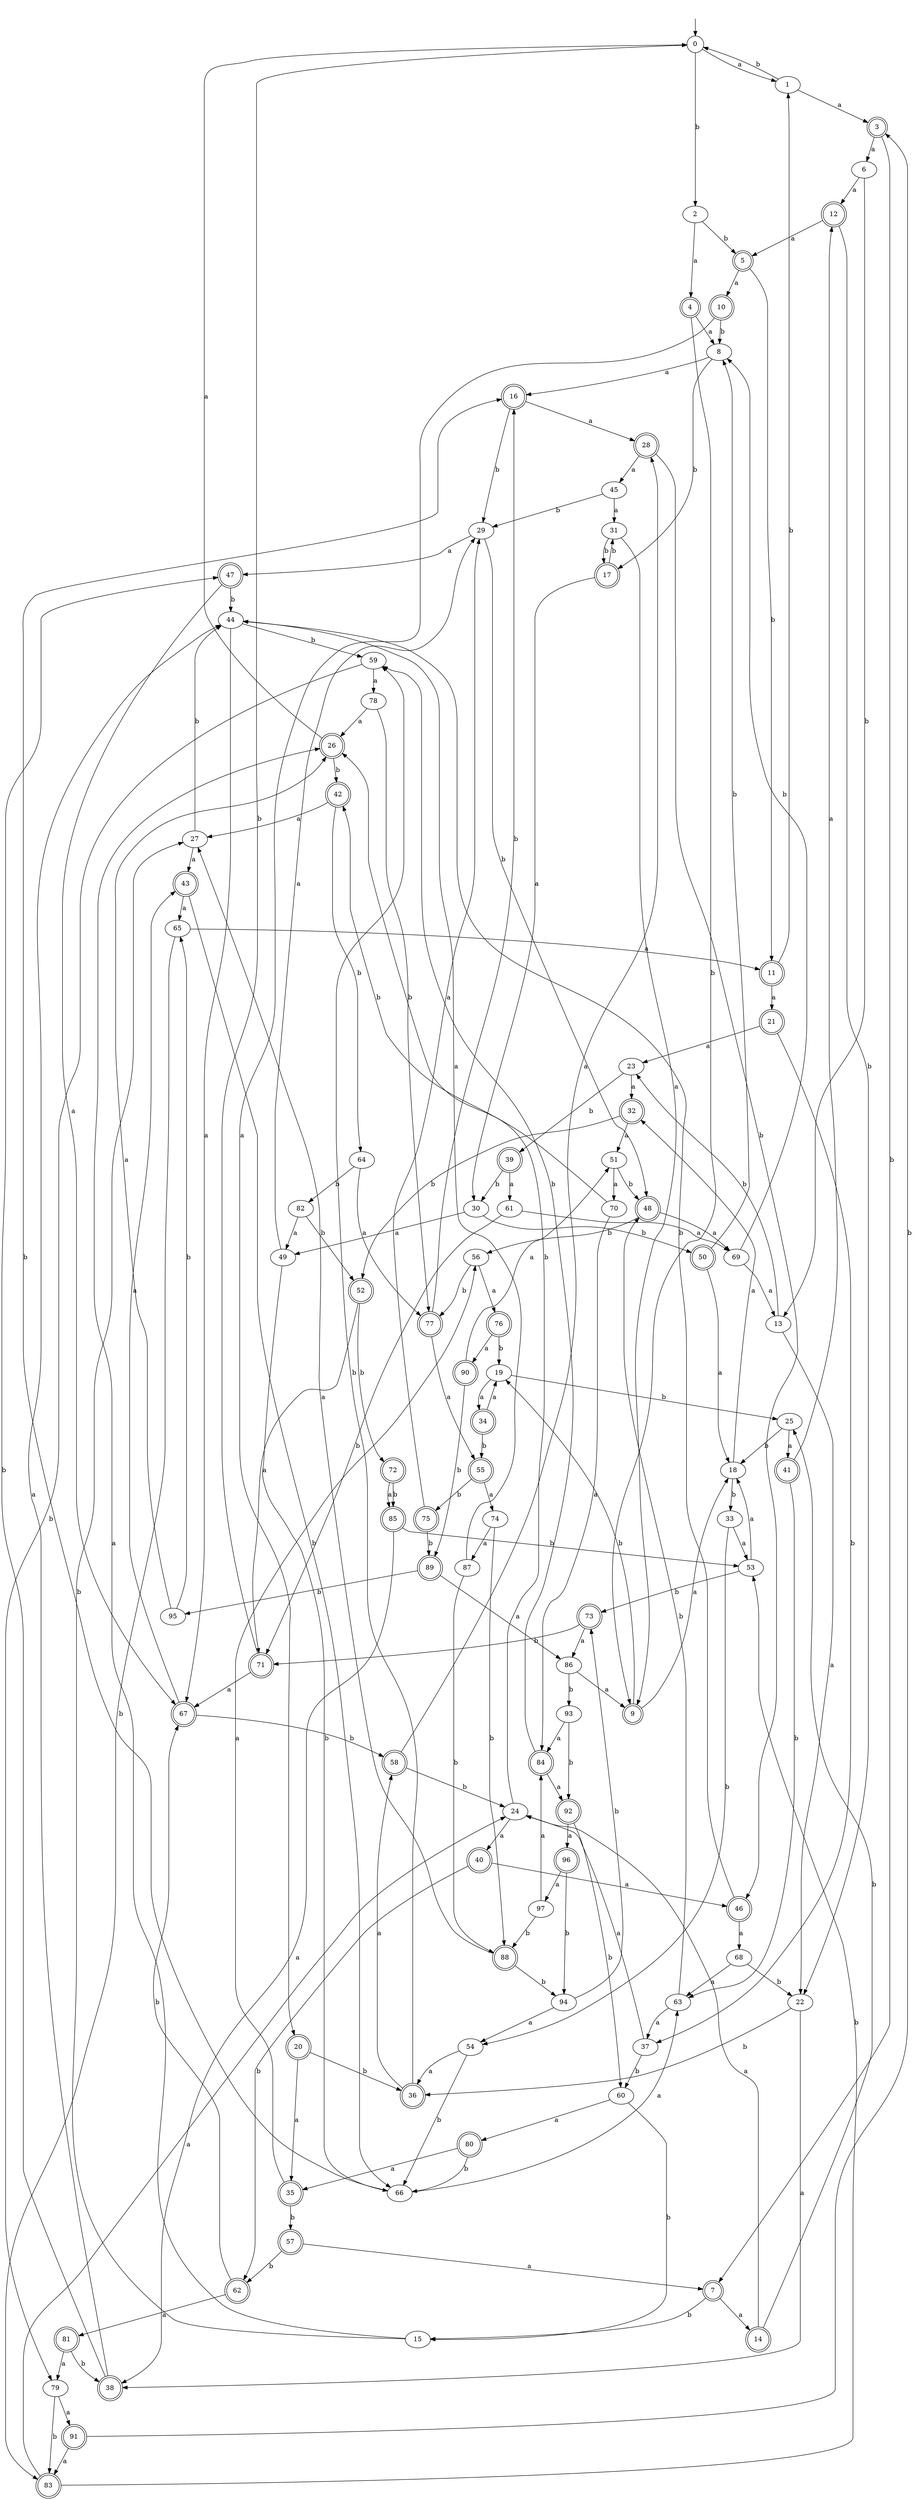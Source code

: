 digraph RandomDFA {
  __start0 [label="", shape=none];
  __start0 -> 0 [label=""];
  0 [shape=circle]
  0 -> 1 [label="a"]
  0 -> 2 [label="b"]
  1
  1 -> 3 [label="a"]
  1 -> 0 [label="b"]
  2
  2 -> 4 [label="a"]
  2 -> 5 [label="b"]
  3 [shape=doublecircle]
  3 -> 6 [label="a"]
  3 -> 7 [label="b"]
  4 [shape=doublecircle]
  4 -> 8 [label="a"]
  4 -> 9 [label="b"]
  5 [shape=doublecircle]
  5 -> 10 [label="a"]
  5 -> 11 [label="b"]
  6
  6 -> 12 [label="a"]
  6 -> 13 [label="b"]
  7 [shape=doublecircle]
  7 -> 14 [label="a"]
  7 -> 15 [label="b"]
  8
  8 -> 16 [label="a"]
  8 -> 17 [label="b"]
  9 [shape=doublecircle]
  9 -> 18 [label="a"]
  9 -> 19 [label="b"]
  10 [shape=doublecircle]
  10 -> 20 [label="a"]
  10 -> 8 [label="b"]
  11 [shape=doublecircle]
  11 -> 21 [label="a"]
  11 -> 1 [label="b"]
  12 [shape=doublecircle]
  12 -> 5 [label="a"]
  12 -> 22 [label="b"]
  13
  13 -> 22 [label="a"]
  13 -> 23 [label="b"]
  14 [shape=doublecircle]
  14 -> 24 [label="a"]
  14 -> 25 [label="b"]
  15
  15 -> 26 [label="a"]
  15 -> 27 [label="b"]
  16 [shape=doublecircle]
  16 -> 28 [label="a"]
  16 -> 29 [label="b"]
  17 [shape=doublecircle]
  17 -> 30 [label="a"]
  17 -> 31 [label="b"]
  18
  18 -> 32 [label="a"]
  18 -> 33 [label="b"]
  19
  19 -> 34 [label="a"]
  19 -> 25 [label="b"]
  20 [shape=doublecircle]
  20 -> 35 [label="a"]
  20 -> 36 [label="b"]
  21 [shape=doublecircle]
  21 -> 23 [label="a"]
  21 -> 37 [label="b"]
  22
  22 -> 38 [label="a"]
  22 -> 36 [label="b"]
  23
  23 -> 32 [label="a"]
  23 -> 39 [label="b"]
  24
  24 -> 40 [label="a"]
  24 -> 26 [label="b"]
  25
  25 -> 41 [label="a"]
  25 -> 18 [label="b"]
  26 [shape=doublecircle]
  26 -> 0 [label="a"]
  26 -> 42 [label="b"]
  27
  27 -> 43 [label="a"]
  27 -> 44 [label="b"]
  28 [shape=doublecircle]
  28 -> 45 [label="a"]
  28 -> 46 [label="b"]
  29
  29 -> 47 [label="a"]
  29 -> 48 [label="b"]
  30
  30 -> 49 [label="a"]
  30 -> 50 [label="b"]
  31
  31 -> 9 [label="a"]
  31 -> 17 [label="b"]
  32 [shape=doublecircle]
  32 -> 51 [label="a"]
  32 -> 52 [label="b"]
  33
  33 -> 53 [label="a"]
  33 -> 54 [label="b"]
  34 [shape=doublecircle]
  34 -> 19 [label="a"]
  34 -> 55 [label="b"]
  35 [shape=doublecircle]
  35 -> 56 [label="a"]
  35 -> 57 [label="b"]
  36 [shape=doublecircle]
  36 -> 58 [label="a"]
  36 -> 59 [label="b"]
  37
  37 -> 24 [label="a"]
  37 -> 60 [label="b"]
  38 [shape=doublecircle]
  38 -> 44 [label="a"]
  38 -> 47 [label="b"]
  39 [shape=doublecircle]
  39 -> 61 [label="a"]
  39 -> 30 [label="b"]
  40 [shape=doublecircle]
  40 -> 46 [label="a"]
  40 -> 62 [label="b"]
  41 [shape=doublecircle]
  41 -> 12 [label="a"]
  41 -> 63 [label="b"]
  42 [shape=doublecircle]
  42 -> 27 [label="a"]
  42 -> 64 [label="b"]
  43 [shape=doublecircle]
  43 -> 65 [label="a"]
  43 -> 66 [label="b"]
  44
  44 -> 67 [label="a"]
  44 -> 59 [label="b"]
  45
  45 -> 31 [label="a"]
  45 -> 29 [label="b"]
  46 [shape=doublecircle]
  46 -> 68 [label="a"]
  46 -> 44 [label="b"]
  47 [shape=doublecircle]
  47 -> 67 [label="a"]
  47 -> 44 [label="b"]
  48 [shape=doublecircle]
  48 -> 69 [label="a"]
  48 -> 56 [label="b"]
  49
  49 -> 29 [label="a"]
  49 -> 66 [label="b"]
  50 [shape=doublecircle]
  50 -> 18 [label="a"]
  50 -> 8 [label="b"]
  51
  51 -> 70 [label="a"]
  51 -> 48 [label="b"]
  52 [shape=doublecircle]
  52 -> 71 [label="a"]
  52 -> 72 [label="b"]
  53
  53 -> 18 [label="a"]
  53 -> 73 [label="b"]
  54
  54 -> 36 [label="a"]
  54 -> 66 [label="b"]
  55 [shape=doublecircle]
  55 -> 74 [label="a"]
  55 -> 75 [label="b"]
  56
  56 -> 76 [label="a"]
  56 -> 77 [label="b"]
  57 [shape=doublecircle]
  57 -> 7 [label="a"]
  57 -> 62 [label="b"]
  58 [shape=doublecircle]
  58 -> 28 [label="a"]
  58 -> 24 [label="b"]
  59
  59 -> 78 [label="a"]
  59 -> 79 [label="b"]
  60
  60 -> 80 [label="a"]
  60 -> 15 [label="b"]
  61
  61 -> 69 [label="a"]
  61 -> 71 [label="b"]
  62 [shape=doublecircle]
  62 -> 81 [label="a"]
  62 -> 67 [label="b"]
  63
  63 -> 37 [label="a"]
  63 -> 48 [label="b"]
  64
  64 -> 77 [label="a"]
  64 -> 82 [label="b"]
  65
  65 -> 11 [label="a"]
  65 -> 83 [label="b"]
  66
  66 -> 63 [label="a"]
  66 -> 16 [label="b"]
  67 [shape=doublecircle]
  67 -> 43 [label="a"]
  67 -> 58 [label="b"]
  68
  68 -> 63 [label="a"]
  68 -> 22 [label="b"]
  69
  69 -> 13 [label="a"]
  69 -> 8 [label="b"]
  70
  70 -> 84 [label="a"]
  70 -> 42 [label="b"]
  71 [shape=doublecircle]
  71 -> 67 [label="a"]
  71 -> 0 [label="b"]
  72 [shape=doublecircle]
  72 -> 85 [label="a"]
  72 -> 85 [label="b"]
  73 [shape=doublecircle]
  73 -> 86 [label="a"]
  73 -> 71 [label="b"]
  74
  74 -> 87 [label="a"]
  74 -> 88 [label="b"]
  75 [shape=doublecircle]
  75 -> 29 [label="a"]
  75 -> 89 [label="b"]
  76 [shape=doublecircle]
  76 -> 90 [label="a"]
  76 -> 19 [label="b"]
  77 [shape=doublecircle]
  77 -> 55 [label="a"]
  77 -> 16 [label="b"]
  78
  78 -> 26 [label="a"]
  78 -> 77 [label="b"]
  79
  79 -> 91 [label="a"]
  79 -> 83 [label="b"]
  80 [shape=doublecircle]
  80 -> 35 [label="a"]
  80 -> 66 [label="b"]
  81 [shape=doublecircle]
  81 -> 79 [label="a"]
  81 -> 38 [label="b"]
  82
  82 -> 49 [label="a"]
  82 -> 52 [label="b"]
  83 [shape=doublecircle]
  83 -> 24 [label="a"]
  83 -> 53 [label="b"]
  84 [shape=doublecircle]
  84 -> 92 [label="a"]
  84 -> 59 [label="b"]
  85 [shape=doublecircle]
  85 -> 38 [label="a"]
  85 -> 53 [label="b"]
  86
  86 -> 9 [label="a"]
  86 -> 93 [label="b"]
  87
  87 -> 44 [label="a"]
  87 -> 88 [label="b"]
  88 [shape=doublecircle]
  88 -> 27 [label="a"]
  88 -> 94 [label="b"]
  89 [shape=doublecircle]
  89 -> 86 [label="a"]
  89 -> 95 [label="b"]
  90 [shape=doublecircle]
  90 -> 51 [label="a"]
  90 -> 89 [label="b"]
  91 [shape=doublecircle]
  91 -> 83 [label="a"]
  91 -> 3 [label="b"]
  92 [shape=doublecircle]
  92 -> 96 [label="a"]
  92 -> 60 [label="b"]
  93
  93 -> 84 [label="a"]
  93 -> 92 [label="b"]
  94
  94 -> 54 [label="a"]
  94 -> 73 [label="b"]
  95
  95 -> 26 [label="a"]
  95 -> 65 [label="b"]
  96 [shape=doublecircle]
  96 -> 97 [label="a"]
  96 -> 94 [label="b"]
  97
  97 -> 84 [label="a"]
  97 -> 88 [label="b"]
}
